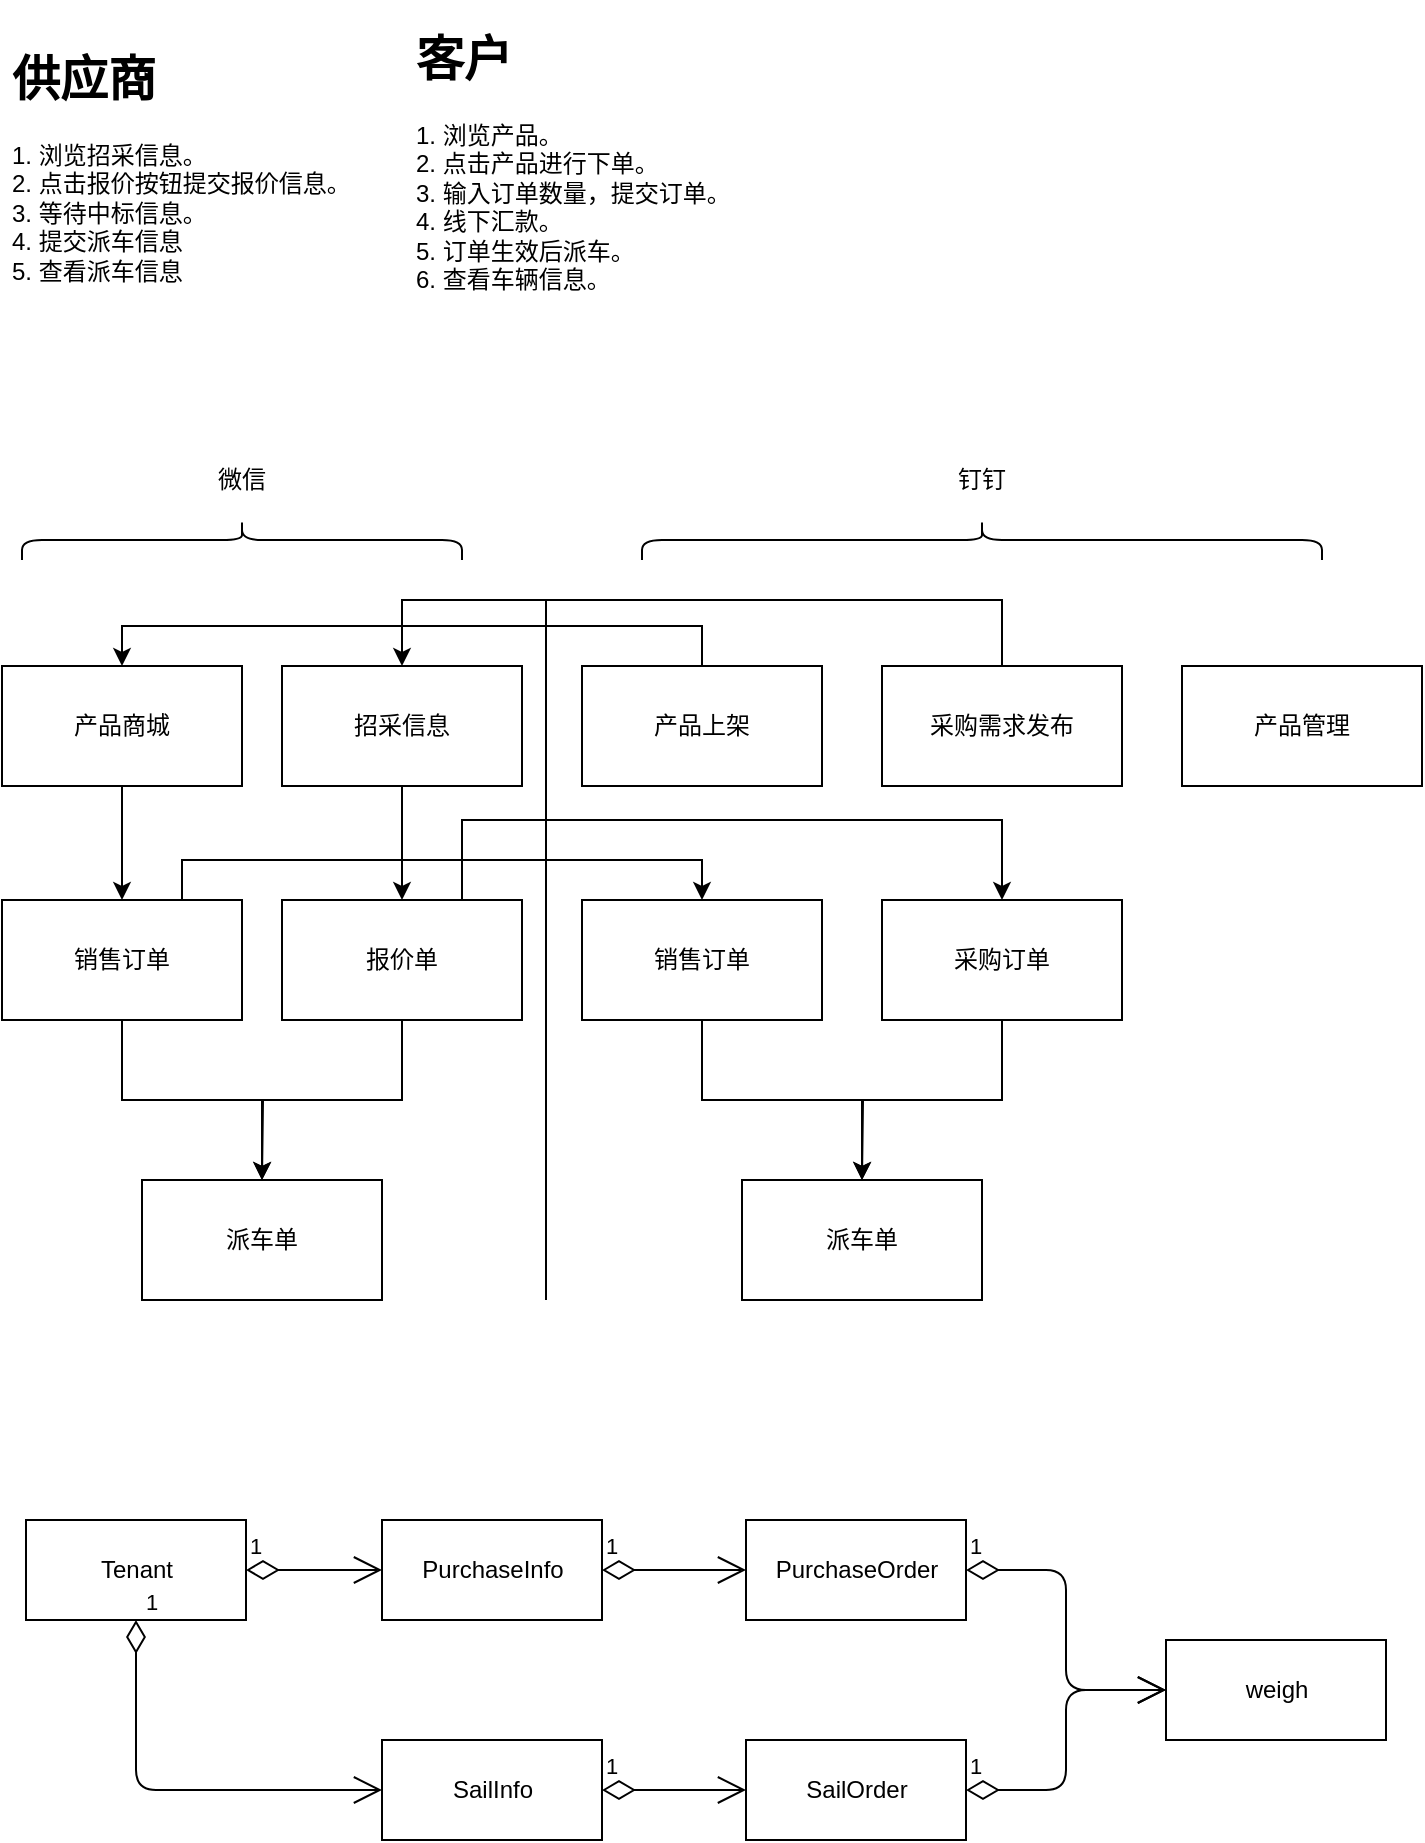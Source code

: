 <mxfile version="13.10.1" type="github">
  <diagram id="m0MgzQV8Zk1BPx8SlI37" name="Page-1">
    <mxGraphModel dx="900" dy="621" grid="1" gridSize="10" guides="1" tooltips="1" connect="1" arrows="1" fold="1" page="1" pageScale="1" pageWidth="827" pageHeight="1169" math="0" shadow="0">
      <root>
        <mxCell id="0" />
        <mxCell id="1" parent="0" />
        <mxCell id="nnxpNQa-ahXpE_-YceVq-10" value="产品管理" style="rounded=0;whiteSpace=wrap;html=1;" parent="1" vertex="1">
          <mxGeometry x="648" y="393" width="120" height="60" as="geometry" />
        </mxCell>
        <mxCell id="baoNB0xdpaeBck0ij3-0-22" style="edgeStyle=orthogonalEdgeStyle;rounded=0;orthogonalLoop=1;jettySize=auto;html=1;exitX=0.5;exitY=0;exitDx=0;exitDy=0;entryX=0.5;entryY=0;entryDx=0;entryDy=0;" edge="1" parent="1" source="nnxpNQa-ahXpE_-YceVq-11" target="nnxpNQa-ahXpE_-YceVq-30">
          <mxGeometry relative="1" as="geometry" />
        </mxCell>
        <mxCell id="nnxpNQa-ahXpE_-YceVq-11" value="产品上架" style="rounded=0;whiteSpace=wrap;html=1;" parent="1" vertex="1">
          <mxGeometry x="348" y="393" width="120" height="60" as="geometry" />
        </mxCell>
        <mxCell id="baoNB0xdpaeBck0ij3-0-25" style="edgeStyle=orthogonalEdgeStyle;rounded=0;orthogonalLoop=1;jettySize=auto;html=1;exitX=0.5;exitY=0;exitDx=0;exitDy=0;entryX=0.5;entryY=0;entryDx=0;entryDy=0;" edge="1" parent="1" source="nnxpNQa-ahXpE_-YceVq-12" target="nnxpNQa-ahXpE_-YceVq-31">
          <mxGeometry relative="1" as="geometry">
            <Array as="points">
              <mxPoint x="558" y="360" />
              <mxPoint x="258" y="360" />
            </Array>
          </mxGeometry>
        </mxCell>
        <mxCell id="nnxpNQa-ahXpE_-YceVq-12" value="采购需求发布" style="rounded=0;whiteSpace=wrap;html=1;" parent="1" vertex="1">
          <mxGeometry x="498" y="393" width="120" height="60" as="geometry" />
        </mxCell>
        <mxCell id="nnxpNQa-ahXpE_-YceVq-34" style="edgeStyle=orthogonalEdgeStyle;rounded=0;orthogonalLoop=1;jettySize=auto;html=1;exitX=0.5;exitY=1;exitDx=0;exitDy=0;entryX=0.5;entryY=0;entryDx=0;entryDy=0;" parent="1" source="nnxpNQa-ahXpE_-YceVq-13" target="nnxpNQa-ahXpE_-YceVq-15" edge="1">
          <mxGeometry relative="1" as="geometry" />
        </mxCell>
        <mxCell id="nnxpNQa-ahXpE_-YceVq-37" style="edgeStyle=orthogonalEdgeStyle;rounded=0;orthogonalLoop=1;jettySize=auto;html=1;exitX=0.75;exitY=0;exitDx=0;exitDy=0;entryX=0.5;entryY=0;entryDx=0;entryDy=0;" parent="1" source="nnxpNQa-ahXpE_-YceVq-13" target="nnxpNQa-ahXpE_-YceVq-18" edge="1">
          <mxGeometry relative="1" as="geometry">
            <Array as="points">
              <mxPoint x="148" y="490" />
              <mxPoint x="408" y="490" />
            </Array>
          </mxGeometry>
        </mxCell>
        <mxCell id="nnxpNQa-ahXpE_-YceVq-13" value="销售订单" style="rounded=0;whiteSpace=wrap;html=1;" parent="1" vertex="1">
          <mxGeometry x="58" y="510" width="120" height="60" as="geometry" />
        </mxCell>
        <mxCell id="nnxpNQa-ahXpE_-YceVq-35" style="edgeStyle=orthogonalEdgeStyle;rounded=0;orthogonalLoop=1;jettySize=auto;html=1;exitX=0.5;exitY=1;exitDx=0;exitDy=0;" parent="1" source="nnxpNQa-ahXpE_-YceVq-14" edge="1">
          <mxGeometry relative="1" as="geometry">
            <mxPoint x="188" y="650" as="targetPoint" />
          </mxGeometry>
        </mxCell>
        <mxCell id="nnxpNQa-ahXpE_-YceVq-38" style="edgeStyle=orthogonalEdgeStyle;rounded=0;orthogonalLoop=1;jettySize=auto;html=1;exitX=0.75;exitY=0;exitDx=0;exitDy=0;entryX=0.5;entryY=0;entryDx=0;entryDy=0;" parent="1" source="nnxpNQa-ahXpE_-YceVq-14" target="nnxpNQa-ahXpE_-YceVq-20" edge="1">
          <mxGeometry relative="1" as="geometry">
            <Array as="points">
              <mxPoint x="288" y="470" />
              <mxPoint x="558" y="470" />
            </Array>
          </mxGeometry>
        </mxCell>
        <mxCell id="nnxpNQa-ahXpE_-YceVq-14" value="报价单" style="rounded=0;whiteSpace=wrap;html=1;" parent="1" vertex="1">
          <mxGeometry x="198" y="510" width="120" height="60" as="geometry" />
        </mxCell>
        <mxCell id="nnxpNQa-ahXpE_-YceVq-15" value="派车单" style="rounded=0;whiteSpace=wrap;html=1;" parent="1" vertex="1">
          <mxGeometry x="128" y="650" width="120" height="60" as="geometry" />
        </mxCell>
        <mxCell id="nnxpNQa-ahXpE_-YceVq-40" style="edgeStyle=orthogonalEdgeStyle;rounded=0;orthogonalLoop=1;jettySize=auto;html=1;exitX=0.5;exitY=1;exitDx=0;exitDy=0;" parent="1" source="nnxpNQa-ahXpE_-YceVq-18" edge="1">
          <mxGeometry relative="1" as="geometry">
            <mxPoint x="488" y="650" as="targetPoint" />
          </mxGeometry>
        </mxCell>
        <mxCell id="nnxpNQa-ahXpE_-YceVq-18" value="销售订单" style="rounded=0;whiteSpace=wrap;html=1;" parent="1" vertex="1">
          <mxGeometry x="348" y="510" width="120" height="60" as="geometry" />
        </mxCell>
        <mxCell id="nnxpNQa-ahXpE_-YceVq-19" value="" style="endArrow=none;html=1;" parent="1" edge="1">
          <mxGeometry width="50" height="50" relative="1" as="geometry">
            <mxPoint x="330" y="710" as="sourcePoint" />
            <mxPoint x="330" y="360" as="targetPoint" />
          </mxGeometry>
        </mxCell>
        <mxCell id="nnxpNQa-ahXpE_-YceVq-39" style="edgeStyle=orthogonalEdgeStyle;rounded=0;orthogonalLoop=1;jettySize=auto;html=1;exitX=0.5;exitY=1;exitDx=0;exitDy=0;entryX=0.5;entryY=0;entryDx=0;entryDy=0;" parent="1" source="nnxpNQa-ahXpE_-YceVq-20" target="nnxpNQa-ahXpE_-YceVq-21" edge="1">
          <mxGeometry relative="1" as="geometry" />
        </mxCell>
        <mxCell id="nnxpNQa-ahXpE_-YceVq-20" value="采购订单" style="rounded=0;whiteSpace=wrap;html=1;" parent="1" vertex="1">
          <mxGeometry x="498" y="510" width="120" height="60" as="geometry" />
        </mxCell>
        <mxCell id="nnxpNQa-ahXpE_-YceVq-21" value="派车单" style="rounded=0;whiteSpace=wrap;html=1;" parent="1" vertex="1">
          <mxGeometry x="428" y="650" width="120" height="60" as="geometry" />
        </mxCell>
        <mxCell id="nnxpNQa-ahXpE_-YceVq-23" value="&lt;h1&gt;客户&lt;/h1&gt;&lt;div&gt;1. 浏览产品。&lt;/div&gt;&lt;div&gt;2. 点击产品进行下单。&lt;/div&gt;&lt;div&gt;3. 输入订单数量，提交订单。&lt;/div&gt;&lt;div&gt;4. 线下汇款。&lt;/div&gt;&lt;div&gt;5. 订单生效后派车。&lt;/div&gt;&lt;div&gt;6. 查看车辆信息。&lt;/div&gt;" style="text;html=1;strokeColor=none;fillColor=none;spacing=5;spacingTop=-20;whiteSpace=wrap;overflow=hidden;rounded=0;" parent="1" vertex="1">
          <mxGeometry x="260" y="70" width="190" height="170" as="geometry" />
        </mxCell>
        <mxCell id="nnxpNQa-ahXpE_-YceVq-26" value="&lt;h1&gt;供应商&lt;/h1&gt;&lt;div&gt;1. 浏览招采信息。&lt;/div&gt;&lt;div&gt;2. 点击报价按钮提交报价信息。&lt;/div&gt;&lt;div&gt;3. 等待中标信息。&lt;/div&gt;&lt;div&gt;4. 提交派车信息&lt;/div&gt;&lt;div&gt;5. 查看派车信息&lt;/div&gt;" style="text;html=1;strokeColor=none;fillColor=none;spacing=5;spacingTop=-20;whiteSpace=wrap;overflow=hidden;rounded=0;" parent="1" vertex="1">
          <mxGeometry x="58" y="80" width="190" height="180" as="geometry" />
        </mxCell>
        <mxCell id="nnxpNQa-ahXpE_-YceVq-28" value="" style="shape=curlyBracket;whiteSpace=wrap;html=1;rounded=1;rotation=90;" parent="1" vertex="1">
          <mxGeometry x="168" y="220" width="20" height="220" as="geometry" />
        </mxCell>
        <mxCell id="nnxpNQa-ahXpE_-YceVq-29" value="微信" style="text;html=1;strokeColor=none;fillColor=none;align=center;verticalAlign=middle;whiteSpace=wrap;rounded=0;" parent="1" vertex="1">
          <mxGeometry x="158" y="290" width="40" height="20" as="geometry" />
        </mxCell>
        <mxCell id="nnxpNQa-ahXpE_-YceVq-33" style="edgeStyle=orthogonalEdgeStyle;rounded=0;orthogonalLoop=1;jettySize=auto;html=1;exitX=0.5;exitY=1;exitDx=0;exitDy=0;" parent="1" source="nnxpNQa-ahXpE_-YceVq-30" target="nnxpNQa-ahXpE_-YceVq-13" edge="1">
          <mxGeometry relative="1" as="geometry" />
        </mxCell>
        <mxCell id="nnxpNQa-ahXpE_-YceVq-30" value="产品商城" style="rounded=0;whiteSpace=wrap;html=1;" parent="1" vertex="1">
          <mxGeometry x="58" y="393" width="120" height="60" as="geometry" />
        </mxCell>
        <mxCell id="nnxpNQa-ahXpE_-YceVq-32" style="edgeStyle=orthogonalEdgeStyle;rounded=0;orthogonalLoop=1;jettySize=auto;html=1;exitX=0.5;exitY=1;exitDx=0;exitDy=0;" parent="1" source="nnxpNQa-ahXpE_-YceVq-31" target="nnxpNQa-ahXpE_-YceVq-14" edge="1">
          <mxGeometry relative="1" as="geometry" />
        </mxCell>
        <mxCell id="nnxpNQa-ahXpE_-YceVq-31" value="招采信息" style="rounded=0;whiteSpace=wrap;html=1;" parent="1" vertex="1">
          <mxGeometry x="198" y="393" width="120" height="60" as="geometry" />
        </mxCell>
        <mxCell id="nnxpNQa-ahXpE_-YceVq-41" value="" style="shape=curlyBracket;whiteSpace=wrap;html=1;rounded=1;rotation=90;" parent="1" vertex="1">
          <mxGeometry x="538" y="160" width="20" height="340" as="geometry" />
        </mxCell>
        <mxCell id="nnxpNQa-ahXpE_-YceVq-42" value="钉钉" style="text;html=1;strokeColor=none;fillColor=none;align=center;verticalAlign=middle;whiteSpace=wrap;rounded=0;" parent="1" vertex="1">
          <mxGeometry x="528" y="290" width="40" height="20" as="geometry" />
        </mxCell>
        <mxCell id="baoNB0xdpaeBck0ij3-0-6" value="Tenant" style="html=1;" vertex="1" parent="1">
          <mxGeometry x="70" y="820" width="110" height="50" as="geometry" />
        </mxCell>
        <mxCell id="baoNB0xdpaeBck0ij3-0-7" value="PurchaseInfo" style="html=1;" vertex="1" parent="1">
          <mxGeometry x="248" y="820" width="110" height="50" as="geometry" />
        </mxCell>
        <mxCell id="baoNB0xdpaeBck0ij3-0-9" value="1" style="endArrow=open;html=1;endSize=12;startArrow=diamondThin;startSize=14;startFill=0;edgeStyle=orthogonalEdgeStyle;align=left;verticalAlign=bottom;entryX=0;entryY=0.5;entryDx=0;entryDy=0;exitX=1;exitY=0.5;exitDx=0;exitDy=0;" edge="1" parent="1" source="baoNB0xdpaeBck0ij3-0-6" target="baoNB0xdpaeBck0ij3-0-7">
          <mxGeometry x="-1" y="3" relative="1" as="geometry">
            <mxPoint x="192" y="940" as="sourcePoint" />
            <mxPoint x="352" y="940" as="targetPoint" />
          </mxGeometry>
        </mxCell>
        <mxCell id="baoNB0xdpaeBck0ij3-0-10" value="SailInfo" style="html=1;" vertex="1" parent="1">
          <mxGeometry x="248" y="930" width="110" height="50" as="geometry" />
        </mxCell>
        <mxCell id="baoNB0xdpaeBck0ij3-0-11" value="1" style="endArrow=open;html=1;endSize=12;startArrow=diamondThin;startSize=14;startFill=0;edgeStyle=orthogonalEdgeStyle;align=left;verticalAlign=bottom;exitX=0.5;exitY=1;exitDx=0;exitDy=0;entryX=0;entryY=0.5;entryDx=0;entryDy=0;" edge="1" parent="1" source="baoNB0xdpaeBck0ij3-0-6" target="baoNB0xdpaeBck0ij3-0-10">
          <mxGeometry x="-1" y="3" relative="1" as="geometry">
            <mxPoint x="70" y="950" as="sourcePoint" />
            <mxPoint x="270" y="960" as="targetPoint" />
          </mxGeometry>
        </mxCell>
        <mxCell id="baoNB0xdpaeBck0ij3-0-12" value="PurchaseOrder" style="html=1;" vertex="1" parent="1">
          <mxGeometry x="430" y="820" width="110" height="50" as="geometry" />
        </mxCell>
        <mxCell id="baoNB0xdpaeBck0ij3-0-16" value="1" style="endArrow=open;html=1;endSize=12;startArrow=diamondThin;startSize=14;startFill=0;edgeStyle=orthogonalEdgeStyle;align=left;verticalAlign=bottom;entryX=0;entryY=0.5;entryDx=0;entryDy=0;exitX=1;exitY=0.5;exitDx=0;exitDy=0;" edge="1" parent="1" source="baoNB0xdpaeBck0ij3-0-7" target="baoNB0xdpaeBck0ij3-0-12">
          <mxGeometry x="-1" y="3" relative="1" as="geometry">
            <mxPoint x="538" y="845" as="sourcePoint" />
            <mxPoint x="438" y="855" as="targetPoint" />
          </mxGeometry>
        </mxCell>
        <mxCell id="baoNB0xdpaeBck0ij3-0-17" value="SailOrder" style="html=1;" vertex="1" parent="1">
          <mxGeometry x="430" y="930" width="110" height="50" as="geometry" />
        </mxCell>
        <mxCell id="baoNB0xdpaeBck0ij3-0-18" value="1" style="endArrow=open;html=1;endSize=12;startArrow=diamondThin;startSize=14;startFill=0;edgeStyle=orthogonalEdgeStyle;align=left;verticalAlign=bottom;exitX=1;exitY=0.5;exitDx=0;exitDy=0;entryX=0;entryY=0.5;entryDx=0;entryDy=0;" edge="1" parent="1" source="baoNB0xdpaeBck0ij3-0-10" target="baoNB0xdpaeBck0ij3-0-17">
          <mxGeometry x="-1" y="3" relative="1" as="geometry">
            <mxPoint x="368" y="855" as="sourcePoint" />
            <mxPoint x="438" y="855" as="targetPoint" />
          </mxGeometry>
        </mxCell>
        <mxCell id="baoNB0xdpaeBck0ij3-0-19" value="weigh" style="html=1;" vertex="1" parent="1">
          <mxGeometry x="640" y="880" width="110" height="50" as="geometry" />
        </mxCell>
        <mxCell id="baoNB0xdpaeBck0ij3-0-20" value="1" style="endArrow=open;html=1;endSize=12;startArrow=diamondThin;startSize=14;startFill=0;edgeStyle=orthogonalEdgeStyle;align=left;verticalAlign=bottom;entryX=0;entryY=0.5;entryDx=0;entryDy=0;exitX=1;exitY=0.5;exitDx=0;exitDy=0;" edge="1" parent="1" source="baoNB0xdpaeBck0ij3-0-12" target="baoNB0xdpaeBck0ij3-0-19">
          <mxGeometry x="-1" y="3" relative="1" as="geometry">
            <mxPoint x="368" y="855" as="sourcePoint" />
            <mxPoint x="440" y="855" as="targetPoint" />
          </mxGeometry>
        </mxCell>
        <mxCell id="baoNB0xdpaeBck0ij3-0-21" value="1" style="endArrow=open;html=1;endSize=12;startArrow=diamondThin;startSize=14;startFill=0;edgeStyle=orthogonalEdgeStyle;align=left;verticalAlign=bottom;entryX=0;entryY=0.5;entryDx=0;entryDy=0;exitX=1;exitY=0.5;exitDx=0;exitDy=0;" edge="1" parent="1" source="baoNB0xdpaeBck0ij3-0-17" target="baoNB0xdpaeBck0ij3-0-19">
          <mxGeometry x="-1" y="3" relative="1" as="geometry">
            <mxPoint x="550" y="855" as="sourcePoint" />
            <mxPoint x="650" y="905" as="targetPoint" />
          </mxGeometry>
        </mxCell>
      </root>
    </mxGraphModel>
  </diagram>
</mxfile>
